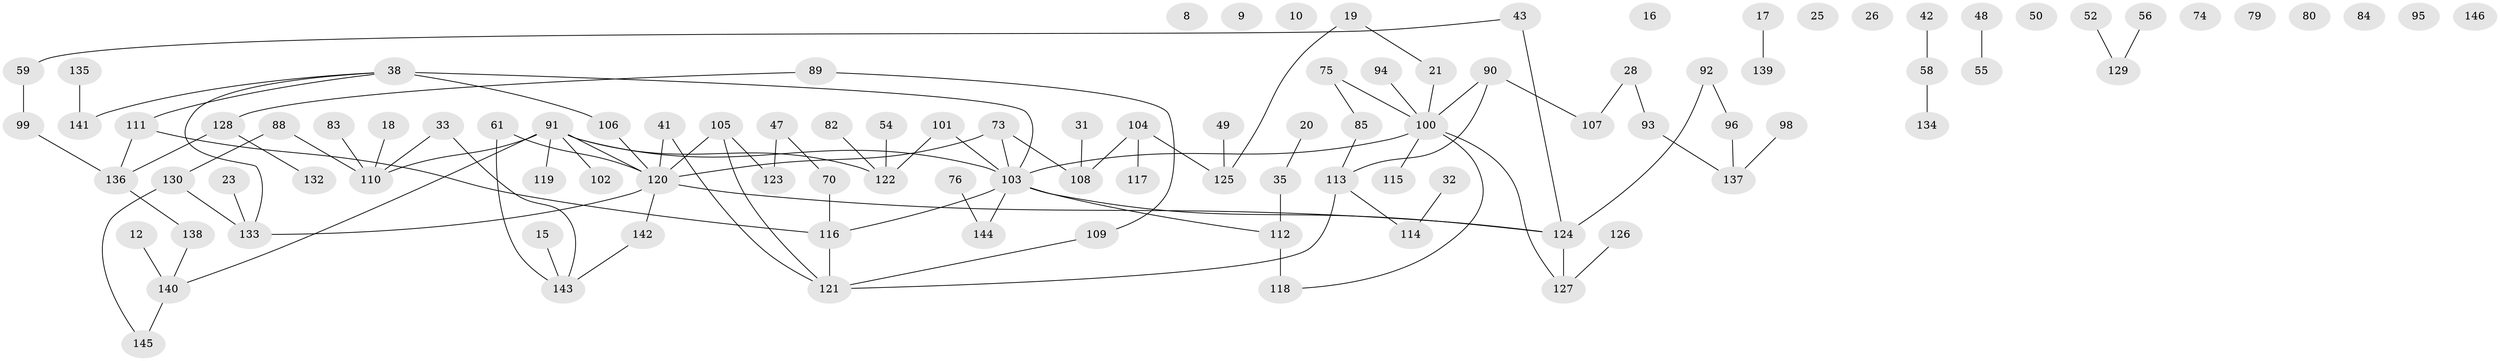 // original degree distribution, {1: 0.2671232876712329, 3: 0.2191780821917808, 2: 0.273972602739726, 4: 0.1095890410958904, 0: 0.08904109589041095, 7: 0.00684931506849315, 6: 0.02054794520547945, 5: 0.0136986301369863}
// Generated by graph-tools (version 1.1) at 2025/42/03/04/25 21:42:51]
// undirected, 102 vertices, 106 edges
graph export_dot {
graph [start="1"]
  node [color=gray90,style=filled];
  8;
  9;
  10;
  12;
  15;
  16;
  17;
  18;
  19;
  20;
  21;
  23;
  25;
  26;
  28;
  31;
  32;
  33;
  35;
  38;
  41;
  42;
  43;
  47;
  48;
  49;
  50;
  52;
  54;
  55;
  56;
  58;
  59;
  61;
  70;
  73 [super="+24"];
  74;
  75;
  76;
  79;
  80;
  82;
  83;
  84;
  85 [super="+13"];
  88;
  89;
  90;
  91 [super="+81"];
  92;
  93;
  94;
  95;
  96;
  98;
  99;
  100 [super="+5+62+72+64+86"];
  101 [super="+2"];
  102;
  103 [super="+51+71+87"];
  104 [super="+27+78"];
  105 [super="+36"];
  106 [super="+97"];
  107;
  108;
  109;
  110 [super="+65"];
  111;
  112;
  113 [super="+46"];
  114;
  115;
  116;
  117;
  118 [super="+66"];
  119;
  120 [super="+29+57"];
  121 [super="+22"];
  122 [super="+53"];
  123;
  124 [super="+67"];
  125 [super="+39"];
  126;
  127;
  128;
  129;
  130;
  132;
  133 [super="+63"];
  134;
  135;
  136 [super="+11+44+131"];
  137 [super="+77"];
  138 [super="+3+68"];
  139;
  140 [super="+6+1"];
  141;
  142;
  143;
  144;
  145;
  146;
  12 -- 140;
  15 -- 143;
  17 -- 139;
  18 -- 110;
  19 -- 21;
  19 -- 125;
  20 -- 35;
  21 -- 100;
  23 -- 133;
  28 -- 93;
  28 -- 107;
  31 -- 108;
  32 -- 114;
  33 -- 143;
  33 -- 110;
  35 -- 112;
  38 -- 106 [weight=2];
  38 -- 111;
  38 -- 133;
  38 -- 141;
  38 -- 103;
  41 -- 121;
  41 -- 120;
  42 -- 58;
  43 -- 59;
  43 -- 124;
  47 -- 70;
  47 -- 123;
  48 -- 55;
  49 -- 125;
  52 -- 129;
  54 -- 122;
  56 -- 129;
  58 -- 134;
  59 -- 99;
  61 -- 120;
  61 -- 143;
  70 -- 116;
  73 -- 108;
  73 -- 120;
  73 -- 103;
  75 -- 85;
  75 -- 100;
  76 -- 144;
  82 -- 122;
  83 -- 110;
  85 -- 113;
  88 -- 130;
  88 -- 110;
  89 -- 109;
  89 -- 128;
  90 -- 107;
  90 -- 113;
  90 -- 100;
  91 -- 102;
  91 -- 119;
  91 -- 120;
  91 -- 122;
  91 -- 140;
  91 -- 110;
  91 -- 103;
  92 -- 96;
  92 -- 124;
  93 -- 137;
  94 -- 100;
  96 -- 137;
  98 -- 137;
  99 -- 136;
  100 -- 115;
  100 -- 118;
  100 -- 127;
  100 -- 103;
  101 -- 122;
  101 -- 103;
  103 -- 112;
  103 -- 144;
  103 -- 116;
  103 -- 124;
  104 -- 108 [weight=2];
  104 -- 125 [weight=2];
  104 -- 117;
  105 -- 123;
  105 -- 120;
  105 -- 121;
  106 -- 120;
  109 -- 121;
  111 -- 116;
  111 -- 136 [weight=2];
  112 -- 118 [weight=2];
  113 -- 114;
  113 -- 121;
  116 -- 121;
  120 -- 133;
  120 -- 124;
  120 -- 142;
  124 -- 127;
  126 -- 127;
  128 -- 132;
  128 -- 136 [weight=2];
  130 -- 133 [weight=2];
  130 -- 145;
  135 -- 141;
  136 -- 138;
  138 -- 140;
  140 -- 145;
  142 -- 143;
}
